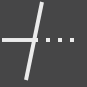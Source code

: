<mxfile version="28.0.6">
  <diagram name="第 1 页" id="ewl9boTtj5eG1xmZE2dz">
    <mxGraphModel dx="60" dy="45" grid="1" gridSize="3.937" guides="1" tooltips="1" connect="1" arrows="1" fold="1" page="1" pageScale="1" pageWidth="48" pageHeight="48" background="#464647" math="0" shadow="0">
      <root>
        <mxCell id="0" />
        <mxCell id="1" parent="0" />
        <mxCell id="ktACBB8U2FfBJzfLgPZn-2" value="" style="endArrow=none;html=1;rounded=0;strokeWidth=1.968;strokeColor=#EBEBEB;" parent="1" edge="1">
          <mxGeometry width="50" height="50" relative="1" as="geometry">
            <mxPoint x="20" y="24" as="sourcePoint" />
            <mxPoint x="4" y="24" as="targetPoint" />
          </mxGeometry>
        </mxCell>
        <mxCell id="ktACBB8U2FfBJzfLgPZn-3" value="" style="endArrow=none;html=1;rounded=0;strokeWidth=1.968;strokeColor=#EBEBEB;" parent="1" edge="1">
          <mxGeometry width="50" height="50" relative="1" as="geometry">
            <mxPoint x="16" y="44" as="sourcePoint" />
            <mxPoint x="24" y="5" as="targetPoint" />
          </mxGeometry>
        </mxCell>
        <mxCell id="ktACBB8U2FfBJzfLgPZn-5" value="" style="endArrow=none;dashed=1;html=1;dashPattern=1 2;strokeWidth=2;rounded=0;strokeColor=#EBEBEB;" parent="1" edge="1">
          <mxGeometry width="50" height="50" relative="1" as="geometry">
            <mxPoint x="20" y="24" as="sourcePoint" />
            <mxPoint x="43" y="24" as="targetPoint" />
          </mxGeometry>
        </mxCell>
      </root>
    </mxGraphModel>
  </diagram>
</mxfile>
